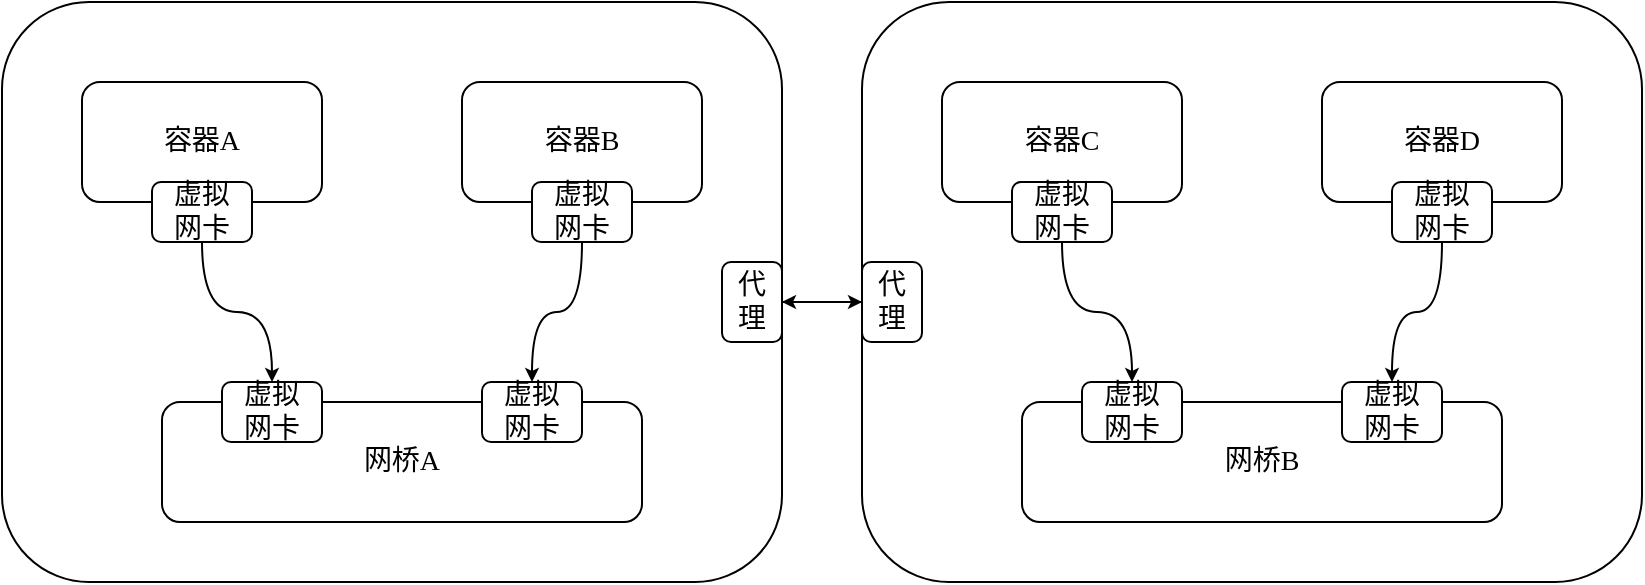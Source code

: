 <mxfile version="20.6.2" type="github">
  <diagram id="q7cckBZ3ljjrdPOetSsA" name="1">
    <mxGraphModel dx="1625" dy="797" grid="1" gridSize="10" guides="1" tooltips="1" connect="1" arrows="1" fold="1" page="1" pageScale="1" pageWidth="827" pageHeight="1169" math="0" shadow="0">
      <root>
        <mxCell id="0" />
        <mxCell id="1" parent="0" />
        <mxCell id="1Z0HQOja1XW4ygQ1zExc-19" value="" style="group;fontSize=14;fontFamily=Times New Roman;" vertex="1" connectable="0" parent="1">
          <mxGeometry width="390" height="290" as="geometry" />
        </mxCell>
        <mxCell id="1Z0HQOja1XW4ygQ1zExc-1" value="" style="rounded=1;whiteSpace=wrap;html=1;fontSize=14;fontFamily=Times New Roman;" vertex="1" parent="1Z0HQOja1XW4ygQ1zExc-19">
          <mxGeometry width="390" height="290" as="geometry" />
        </mxCell>
        <mxCell id="1Z0HQOja1XW4ygQ1zExc-12" value="" style="group;fontSize=14;fontFamily=Times New Roman;" vertex="1" connectable="0" parent="1Z0HQOja1XW4ygQ1zExc-19">
          <mxGeometry x="40" y="40" width="120" height="80" as="geometry" />
        </mxCell>
        <mxCell id="1Z0HQOja1XW4ygQ1zExc-2" value="容器A" style="rounded=1;whiteSpace=wrap;html=1;movable=1;resizable=1;rotatable=1;deletable=1;editable=1;connectable=1;fontSize=14;fontFamily=Times New Roman;" vertex="1" parent="1Z0HQOja1XW4ygQ1zExc-12">
          <mxGeometry width="120" height="60" as="geometry" />
        </mxCell>
        <mxCell id="1Z0HQOja1XW4ygQ1zExc-5" value="虚拟&lt;br&gt;网卡" style="rounded=1;whiteSpace=wrap;html=1;movable=1;resizable=1;rotatable=1;deletable=1;editable=1;connectable=1;fontSize=14;fontFamily=Times New Roman;" vertex="1" parent="1Z0HQOja1XW4ygQ1zExc-12">
          <mxGeometry x="35" y="50" width="50" height="30" as="geometry" />
        </mxCell>
        <mxCell id="1Z0HQOja1XW4ygQ1zExc-13" value="" style="group;rounded=1;fontSize=14;fontFamily=Times New Roman;" vertex="1" connectable="0" parent="1Z0HQOja1XW4ygQ1zExc-19">
          <mxGeometry x="230" y="40" width="120" height="80" as="geometry" />
        </mxCell>
        <mxCell id="1Z0HQOja1XW4ygQ1zExc-14" value="容器B" style="rounded=1;whiteSpace=wrap;html=1;movable=1;resizable=1;rotatable=1;deletable=1;editable=1;connectable=1;fontSize=14;fontFamily=Times New Roman;" vertex="1" parent="1Z0HQOja1XW4ygQ1zExc-13">
          <mxGeometry width="120" height="60" as="geometry" />
        </mxCell>
        <mxCell id="1Z0HQOja1XW4ygQ1zExc-15" value="虚拟&lt;br&gt;网卡" style="rounded=1;whiteSpace=wrap;html=1;movable=1;resizable=1;rotatable=1;deletable=1;editable=1;connectable=1;fontSize=14;fontFamily=Times New Roman;" vertex="1" parent="1Z0HQOja1XW4ygQ1zExc-13">
          <mxGeometry x="35" y="50" width="50" height="30" as="geometry" />
        </mxCell>
        <mxCell id="1Z0HQOja1XW4ygQ1zExc-16" value="" style="group;rounded=1;fontSize=14;fontFamily=Times New Roman;" vertex="1" connectable="0" parent="1Z0HQOja1XW4ygQ1zExc-19">
          <mxGeometry x="80" y="190" width="240" height="70" as="geometry" />
        </mxCell>
        <mxCell id="1Z0HQOja1XW4ygQ1zExc-8" value="网桥A" style="rounded=1;whiteSpace=wrap;html=1;fontSize=14;fontFamily=Times New Roman;" vertex="1" parent="1Z0HQOja1XW4ygQ1zExc-16">
          <mxGeometry y="10" width="240" height="60" as="geometry" />
        </mxCell>
        <mxCell id="1Z0HQOja1XW4ygQ1zExc-9" value="虚拟&lt;br&gt;网卡" style="rounded=1;whiteSpace=wrap;html=1;fontSize=14;fontFamily=Times New Roman;" vertex="1" parent="1Z0HQOja1XW4ygQ1zExc-16">
          <mxGeometry x="30" width="50" height="30" as="geometry" />
        </mxCell>
        <mxCell id="1Z0HQOja1XW4ygQ1zExc-10" value="虚拟&lt;br&gt;网卡" style="rounded=1;whiteSpace=wrap;html=1;fontSize=14;fontFamily=Times New Roman;" vertex="1" parent="1Z0HQOja1XW4ygQ1zExc-16">
          <mxGeometry x="160" width="50" height="30" as="geometry" />
        </mxCell>
        <mxCell id="1Z0HQOja1XW4ygQ1zExc-17" style="edgeStyle=orthogonalEdgeStyle;rounded=0;orthogonalLoop=1;jettySize=auto;html=1;exitX=0.5;exitY=1;exitDx=0;exitDy=0;entryX=0.5;entryY=0;entryDx=0;entryDy=0;fontFamily=Times New Roman;fontSize=14;fontColor=default;curved=1;startSize=4;endSize=4;" edge="1" parent="1Z0HQOja1XW4ygQ1zExc-19" source="1Z0HQOja1XW4ygQ1zExc-5" target="1Z0HQOja1XW4ygQ1zExc-9">
          <mxGeometry relative="1" as="geometry" />
        </mxCell>
        <mxCell id="1Z0HQOja1XW4ygQ1zExc-18" style="edgeStyle=orthogonalEdgeStyle;curved=1;rounded=0;orthogonalLoop=1;jettySize=auto;html=1;exitX=0.5;exitY=1;exitDx=0;exitDy=0;entryX=0.5;entryY=0;entryDx=0;entryDy=0;fontFamily=Times New Roman;fontSize=14;fontColor=default;startSize=4;endSize=4;" edge="1" parent="1Z0HQOja1XW4ygQ1zExc-19" source="1Z0HQOja1XW4ygQ1zExc-15" target="1Z0HQOja1XW4ygQ1zExc-10">
          <mxGeometry relative="1" as="geometry" />
        </mxCell>
        <mxCell id="1Z0HQOja1XW4ygQ1zExc-34" value="代&lt;br&gt;理" style="rounded=1;whiteSpace=wrap;html=1;strokeColor=default;fontFamily=Times New Roman;fontSize=14;fontColor=default;fillColor=default;" vertex="1" parent="1Z0HQOja1XW4ygQ1zExc-19">
          <mxGeometry x="360" y="130" width="30" height="40" as="geometry" />
        </mxCell>
        <mxCell id="1Z0HQOja1XW4ygQ1zExc-20" value="" style="group;fontSize=14;fontFamily=Times New Roman;" vertex="1" connectable="0" parent="1">
          <mxGeometry x="430" width="390" height="290" as="geometry" />
        </mxCell>
        <mxCell id="1Z0HQOja1XW4ygQ1zExc-21" value="" style="rounded=1;whiteSpace=wrap;html=1;fontSize=14;fontFamily=Times New Roman;" vertex="1" parent="1Z0HQOja1XW4ygQ1zExc-20">
          <mxGeometry width="390" height="290" as="geometry" />
        </mxCell>
        <mxCell id="1Z0HQOja1XW4ygQ1zExc-22" value="" style="group;fontSize=14;fontFamily=Times New Roman;" vertex="1" connectable="0" parent="1Z0HQOja1XW4ygQ1zExc-20">
          <mxGeometry x="40" y="40" width="120" height="80" as="geometry" />
        </mxCell>
        <mxCell id="1Z0HQOja1XW4ygQ1zExc-23" value="容器C" style="rounded=1;whiteSpace=wrap;html=1;movable=1;resizable=1;rotatable=1;deletable=1;editable=1;connectable=1;fontSize=14;fontFamily=Times New Roman;" vertex="1" parent="1Z0HQOja1XW4ygQ1zExc-22">
          <mxGeometry width="120" height="60" as="geometry" />
        </mxCell>
        <mxCell id="1Z0HQOja1XW4ygQ1zExc-24" value="虚拟&lt;br&gt;网卡" style="rounded=1;whiteSpace=wrap;html=1;movable=1;resizable=1;rotatable=1;deletable=1;editable=1;connectable=1;fontSize=14;fontFamily=Times New Roman;" vertex="1" parent="1Z0HQOja1XW4ygQ1zExc-22">
          <mxGeometry x="35" y="50" width="50" height="30" as="geometry" />
        </mxCell>
        <mxCell id="1Z0HQOja1XW4ygQ1zExc-25" value="" style="group;rounded=1;fontSize=14;fontFamily=Times New Roman;" vertex="1" connectable="0" parent="1Z0HQOja1XW4ygQ1zExc-20">
          <mxGeometry x="230" y="40" width="120" height="80" as="geometry" />
        </mxCell>
        <mxCell id="1Z0HQOja1XW4ygQ1zExc-26" value="容器D" style="rounded=1;whiteSpace=wrap;html=1;movable=1;resizable=1;rotatable=1;deletable=1;editable=1;connectable=1;fontSize=14;fontFamily=Times New Roman;" vertex="1" parent="1Z0HQOja1XW4ygQ1zExc-25">
          <mxGeometry width="120" height="60" as="geometry" />
        </mxCell>
        <mxCell id="1Z0HQOja1XW4ygQ1zExc-27" value="虚拟&lt;br&gt;网卡" style="rounded=1;whiteSpace=wrap;html=1;movable=1;resizable=1;rotatable=1;deletable=1;editable=1;connectable=1;fontSize=14;fontFamily=Times New Roman;" vertex="1" parent="1Z0HQOja1XW4ygQ1zExc-25">
          <mxGeometry x="35" y="50" width="50" height="30" as="geometry" />
        </mxCell>
        <mxCell id="1Z0HQOja1XW4ygQ1zExc-28" value="" style="group;rounded=1;fontSize=14;fontFamily=Times New Roman;" vertex="1" connectable="0" parent="1Z0HQOja1XW4ygQ1zExc-20">
          <mxGeometry x="80" y="190" width="240" height="70" as="geometry" />
        </mxCell>
        <mxCell id="1Z0HQOja1XW4ygQ1zExc-29" value="网桥B" style="rounded=1;whiteSpace=wrap;html=1;fontSize=14;fontFamily=Times New Roman;" vertex="1" parent="1Z0HQOja1XW4ygQ1zExc-28">
          <mxGeometry y="10" width="240" height="60" as="geometry" />
        </mxCell>
        <mxCell id="1Z0HQOja1XW4ygQ1zExc-30" value="虚拟&lt;br&gt;网卡" style="rounded=1;whiteSpace=wrap;html=1;fontSize=14;fontFamily=Times New Roman;" vertex="1" parent="1Z0HQOja1XW4ygQ1zExc-28">
          <mxGeometry x="30" width="50" height="30" as="geometry" />
        </mxCell>
        <mxCell id="1Z0HQOja1XW4ygQ1zExc-31" value="虚拟&lt;br&gt;网卡" style="rounded=1;whiteSpace=wrap;html=1;fontSize=14;fontFamily=Times New Roman;" vertex="1" parent="1Z0HQOja1XW4ygQ1zExc-28">
          <mxGeometry x="160" width="50" height="30" as="geometry" />
        </mxCell>
        <mxCell id="1Z0HQOja1XW4ygQ1zExc-32" style="edgeStyle=orthogonalEdgeStyle;rounded=0;orthogonalLoop=1;jettySize=auto;html=1;exitX=0.5;exitY=1;exitDx=0;exitDy=0;entryX=0.5;entryY=0;entryDx=0;entryDy=0;fontFamily=Times New Roman;fontSize=14;fontColor=default;curved=1;startSize=4;endSize=4;" edge="1" parent="1Z0HQOja1XW4ygQ1zExc-20" source="1Z0HQOja1XW4ygQ1zExc-24" target="1Z0HQOja1XW4ygQ1zExc-30">
          <mxGeometry relative="1" as="geometry" />
        </mxCell>
        <mxCell id="1Z0HQOja1XW4ygQ1zExc-33" style="edgeStyle=orthogonalEdgeStyle;curved=1;rounded=0;orthogonalLoop=1;jettySize=auto;html=1;exitX=0.5;exitY=1;exitDx=0;exitDy=0;entryX=0.5;entryY=0;entryDx=0;entryDy=0;fontFamily=Times New Roman;fontSize=14;fontColor=default;startSize=4;endSize=4;" edge="1" parent="1Z0HQOja1XW4ygQ1zExc-20" source="1Z0HQOja1XW4ygQ1zExc-27" target="1Z0HQOja1XW4ygQ1zExc-31">
          <mxGeometry relative="1" as="geometry" />
        </mxCell>
        <mxCell id="1Z0HQOja1XW4ygQ1zExc-35" value="代&lt;br&gt;理" style="rounded=1;whiteSpace=wrap;html=1;strokeColor=default;fontFamily=Times New Roman;fontSize=14;fontColor=default;fillColor=default;" vertex="1" parent="1Z0HQOja1XW4ygQ1zExc-20">
          <mxGeometry y="130" width="30" height="40" as="geometry" />
        </mxCell>
        <mxCell id="1Z0HQOja1XW4ygQ1zExc-36" style="edgeStyle=orthogonalEdgeStyle;curved=1;rounded=0;orthogonalLoop=1;jettySize=auto;html=1;exitX=0;exitY=0.5;exitDx=0;exitDy=0;entryX=1;entryY=0.5;entryDx=0;entryDy=0;fontFamily=Times New Roman;fontSize=14;fontColor=default;startSize=4;endSize=4;" edge="1" parent="1" source="1Z0HQOja1XW4ygQ1zExc-35" target="1Z0HQOja1XW4ygQ1zExc-34">
          <mxGeometry relative="1" as="geometry" />
        </mxCell>
        <mxCell id="1Z0HQOja1XW4ygQ1zExc-39" style="edgeStyle=orthogonalEdgeStyle;curved=1;rounded=0;orthogonalLoop=1;jettySize=auto;html=1;exitX=1;exitY=0.5;exitDx=0;exitDy=0;entryX=0;entryY=0.5;entryDx=0;entryDy=0;fontFamily=Times New Roman;fontSize=14;fontColor=default;startSize=4;endSize=4;" edge="1" parent="1" source="1Z0HQOja1XW4ygQ1zExc-34" target="1Z0HQOja1XW4ygQ1zExc-35">
          <mxGeometry relative="1" as="geometry" />
        </mxCell>
      </root>
    </mxGraphModel>
  </diagram>
</mxfile>
